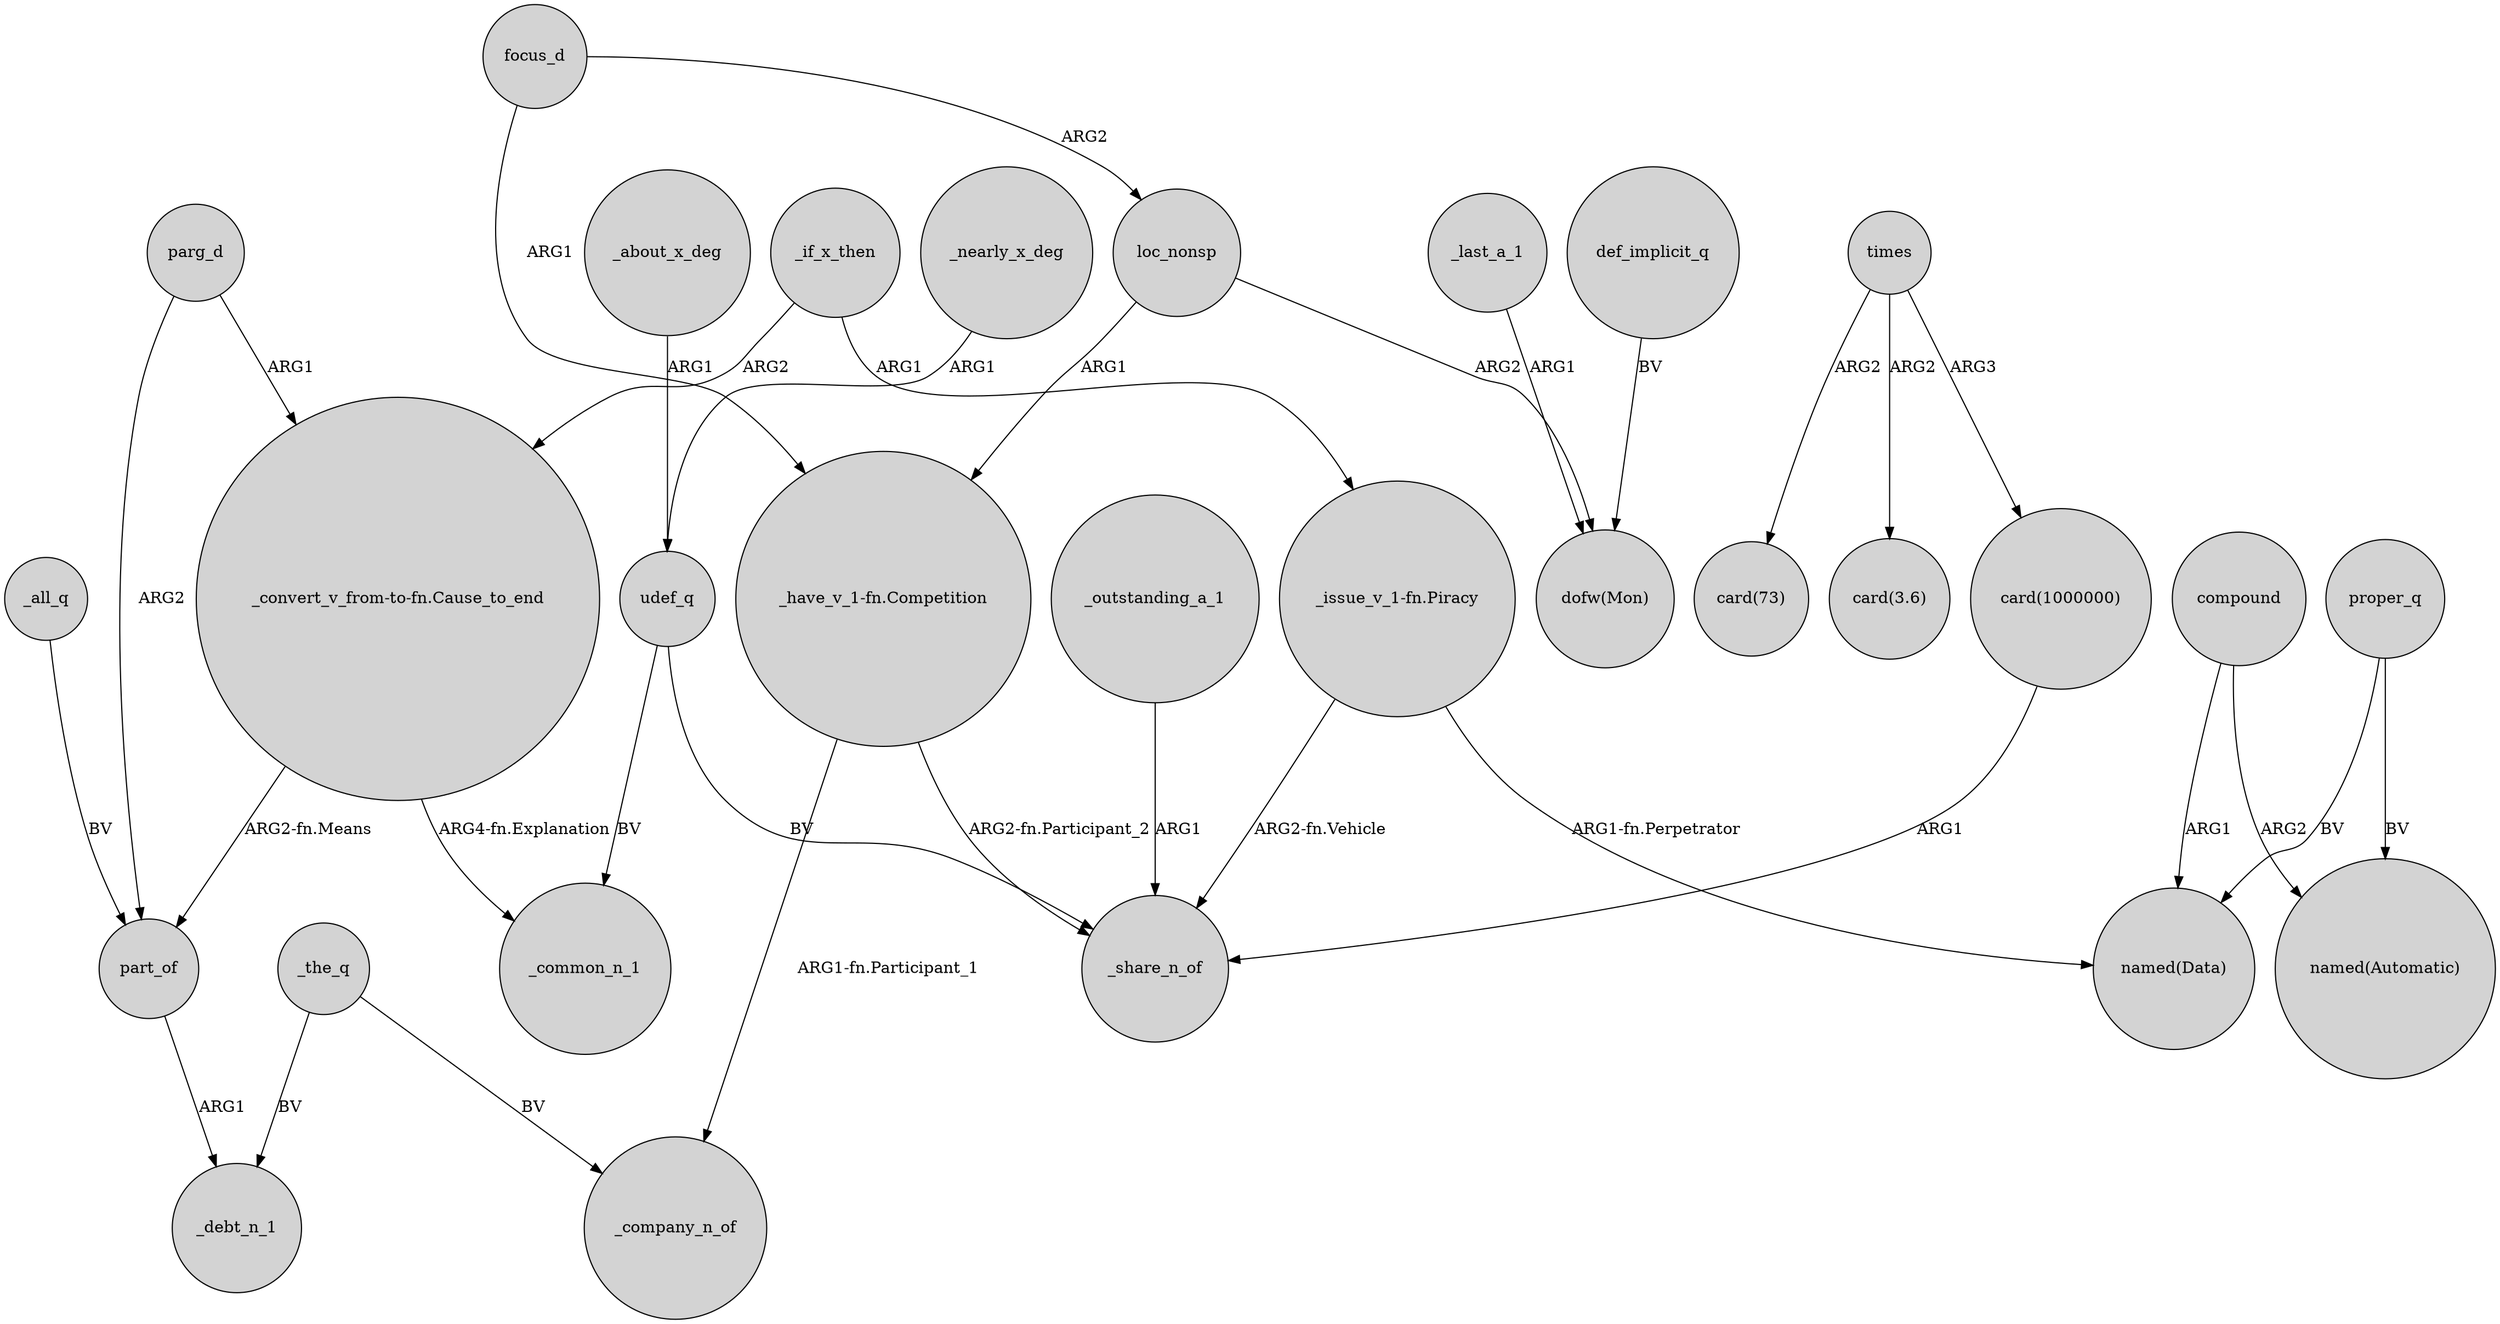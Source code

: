 digraph {
	node [shape=circle style=filled]
	_if_x_then -> "_issue_v_1-fn.Piracy" [label=ARG1]
	compound -> "named(Automatic)" [label=ARG2]
	"_have_v_1-fn.Competition" -> _share_n_of [label="ARG2-fn.Participant_2"]
	times -> "card(1000000)" [label=ARG3]
	def_implicit_q -> "dofw(Mon)" [label=BV]
	focus_d -> "_have_v_1-fn.Competition" [label=ARG1]
	proper_q -> "named(Data)" [label=BV]
	focus_d -> loc_nonsp [label=ARG2]
	_all_q -> part_of [label=BV]
	compound -> "named(Data)" [label=ARG1]
	udef_q -> _common_n_1 [label=BV]
	parg_d -> part_of [label=ARG2]
	_about_x_deg -> udef_q [label=ARG1]
	_outstanding_a_1 -> _share_n_of [label=ARG1]
	loc_nonsp -> "dofw(Mon)" [label=ARG2]
	"_issue_v_1-fn.Piracy" -> _share_n_of [label="ARG2-fn.Vehicle"]
	udef_q -> _share_n_of [label=BV]
	_last_a_1 -> "dofw(Mon)" [label=ARG1]
	times -> "card(73)" [label=ARG2]
	times -> "card(3.6)" [label=ARG2]
	"_issue_v_1-fn.Piracy" -> "named(Data)" [label="ARG1-fn.Perpetrator"]
	loc_nonsp -> "_have_v_1-fn.Competition" [label=ARG1]
	"card(1000000)" -> _share_n_of [label=ARG1]
	"_convert_v_from-to-fn.Cause_to_end" -> _common_n_1 [label="ARG4-fn.Explanation"]
	"_have_v_1-fn.Competition" -> _company_n_of [label="ARG1-fn.Participant_1"]
	part_of -> _debt_n_1 [label=ARG1]
	_the_q -> _debt_n_1 [label=BV]
	_if_x_then -> "_convert_v_from-to-fn.Cause_to_end" [label=ARG2]
	_nearly_x_deg -> udef_q [label=ARG1]
	"_convert_v_from-to-fn.Cause_to_end" -> part_of [label="ARG2-fn.Means"]
	_the_q -> _company_n_of [label=BV]
	parg_d -> "_convert_v_from-to-fn.Cause_to_end" [label=ARG1]
	proper_q -> "named(Automatic)" [label=BV]
}
